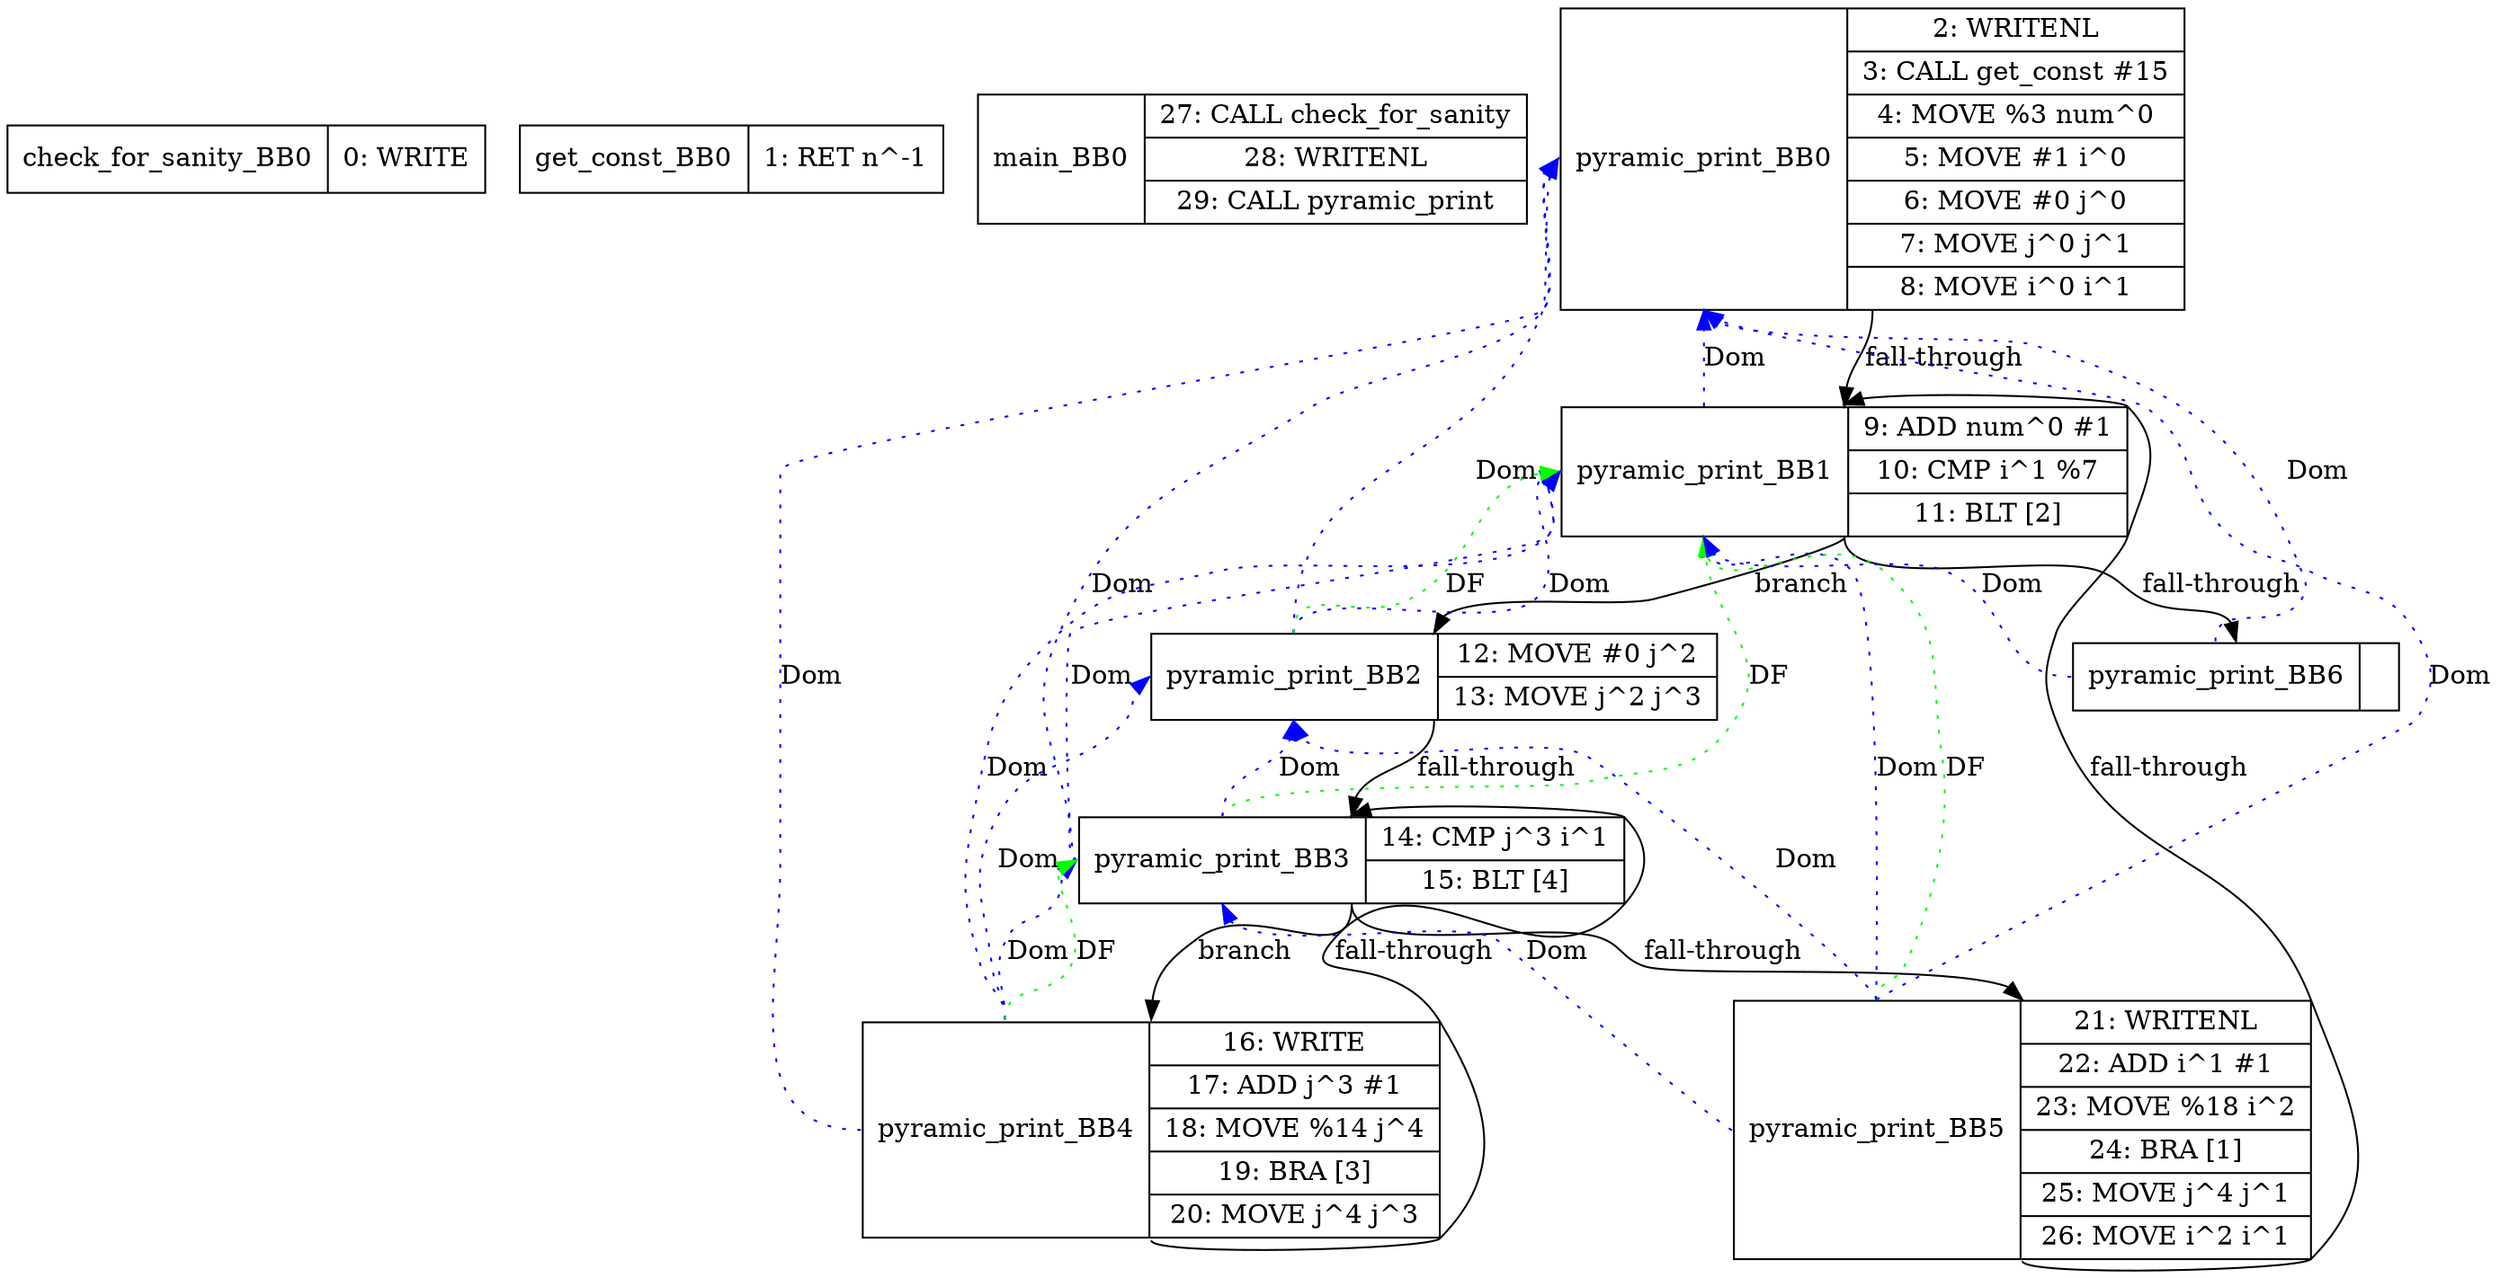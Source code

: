 diGraph G { 
check_for_sanity_BB0 [shape=record, label="<b>check_for_sanity_BB0| {0: WRITE }"];
get_const_BB0 [shape=record, label="<b>get_const_BB0| {1: RET n^-1}"];
main_BB0 [shape=record, label="<b>main_BB0| {27: CALL check_for_sanity|28: WRITENL |29: CALL pyramic_print}"];
pyramic_print_BB0 [shape=record, label="<b>pyramic_print_BB0| {2: WRITENL |3: CALL get_const #15|4: MOVE %3 num^0|5: MOVE #1 i^0|6: MOVE #0 j^0|7: MOVE j^0 j^1|8: MOVE i^0 i^1}"];
pyramic_print_BB1 [shape=record, label="<b>pyramic_print_BB1| {9: ADD num^0 #1|10: CMP i^1 %7|11: BLT [2]}"];
pyramic_print_BB2 [shape=record, label="<b>pyramic_print_BB2| {12: MOVE #0 j^2|13: MOVE j^2 j^3}"];
pyramic_print_BB3 [shape=record, label="<b>pyramic_print_BB3| {14: CMP j^3 i^1|15: BLT [4]}"];
pyramic_print_BB4 [shape=record, label="<b>pyramic_print_BB4| {16: WRITE |17: ADD j^3 #1|18: MOVE %14 j^4|19: BRA [3]|20: MOVE j^4 j^3}"];
pyramic_print_BB5 [shape=record, label="<b>pyramic_print_BB5| {21: WRITENL |22: ADD i^1 #1|23: MOVE %18 i^2|24: BRA [1]|25: MOVE j^4 j^1|26: MOVE i^2 i^1}"];
pyramic_print_BB6 [shape=record, label="<b>pyramic_print_BB6| {}"];

pyramic_print_BB0:s -> pyramic_print_BB1:n [label="fall-through"];
pyramic_print_BB1:s -> pyramic_print_BB2:n [label="branch"];
pyramic_print_BB1:s -> pyramic_print_BB6:n [label="fall-through"];
pyramic_print_BB2:s -> pyramic_print_BB3:n [label="fall-through"];
pyramic_print_BB3:s -> pyramic_print_BB4:n [label="branch"];
pyramic_print_BB3:s -> pyramic_print_BB5:n [label="fall-through"];
pyramic_print_BB4:s -> pyramic_print_BB3:n [label="fall-through"];
pyramic_print_BB5:s -> pyramic_print_BB1:n [label="fall-through"];
pyramic_print_BB1:b -> pyramic_print_BB0:b [color=blue, style=dotted, label="Dom"];
pyramic_print_BB2:b -> pyramic_print_BB0:b [color=blue, style=dotted, label="Dom"];
pyramic_print_BB2:b -> pyramic_print_BB1:b [color=blue, style=dotted, label="Dom"];
pyramic_print_BB3:b -> pyramic_print_BB0:b [color=blue, style=dotted, label="Dom"];
pyramic_print_BB3:b -> pyramic_print_BB1:b [color=blue, style=dotted, label="Dom"];
pyramic_print_BB3:b -> pyramic_print_BB2:b [color=blue, style=dotted, label="Dom"];
pyramic_print_BB4:b -> pyramic_print_BB0:b [color=blue, style=dotted, label="Dom"];
pyramic_print_BB4:b -> pyramic_print_BB1:b [color=blue, style=dotted, label="Dom"];
pyramic_print_BB4:b -> pyramic_print_BB2:b [color=blue, style=dotted, label="Dom"];
pyramic_print_BB4:b -> pyramic_print_BB3:b [color=blue, style=dotted, label="Dom"];
pyramic_print_BB5:b -> pyramic_print_BB0:b [color=blue, style=dotted, label="Dom"];
pyramic_print_BB5:b -> pyramic_print_BB1:b [color=blue, style=dotted, label="Dom"];
pyramic_print_BB5:b -> pyramic_print_BB2:b [color=blue, style=dotted, label="Dom"];
pyramic_print_BB5:b -> pyramic_print_BB3:b [color=blue, style=dotted, label="Dom"];
pyramic_print_BB6:b -> pyramic_print_BB0:b [color=blue, style=dotted, label="Dom"];
pyramic_print_BB6:b -> pyramic_print_BB1:b [color=blue, style=dotted, label="Dom"];
pyramic_print_BB2:b -> pyramic_print_BB1:b [color=green, style=dotted, label="DF"];
pyramic_print_BB3:b -> pyramic_print_BB1:b [color=green, style=dotted, label="DF"];
pyramic_print_BB4:b -> pyramic_print_BB3:b [color=green, style=dotted, label="DF"];
pyramic_print_BB5:b -> pyramic_print_BB1:b [color=green, style=dotted, label="DF"];


}